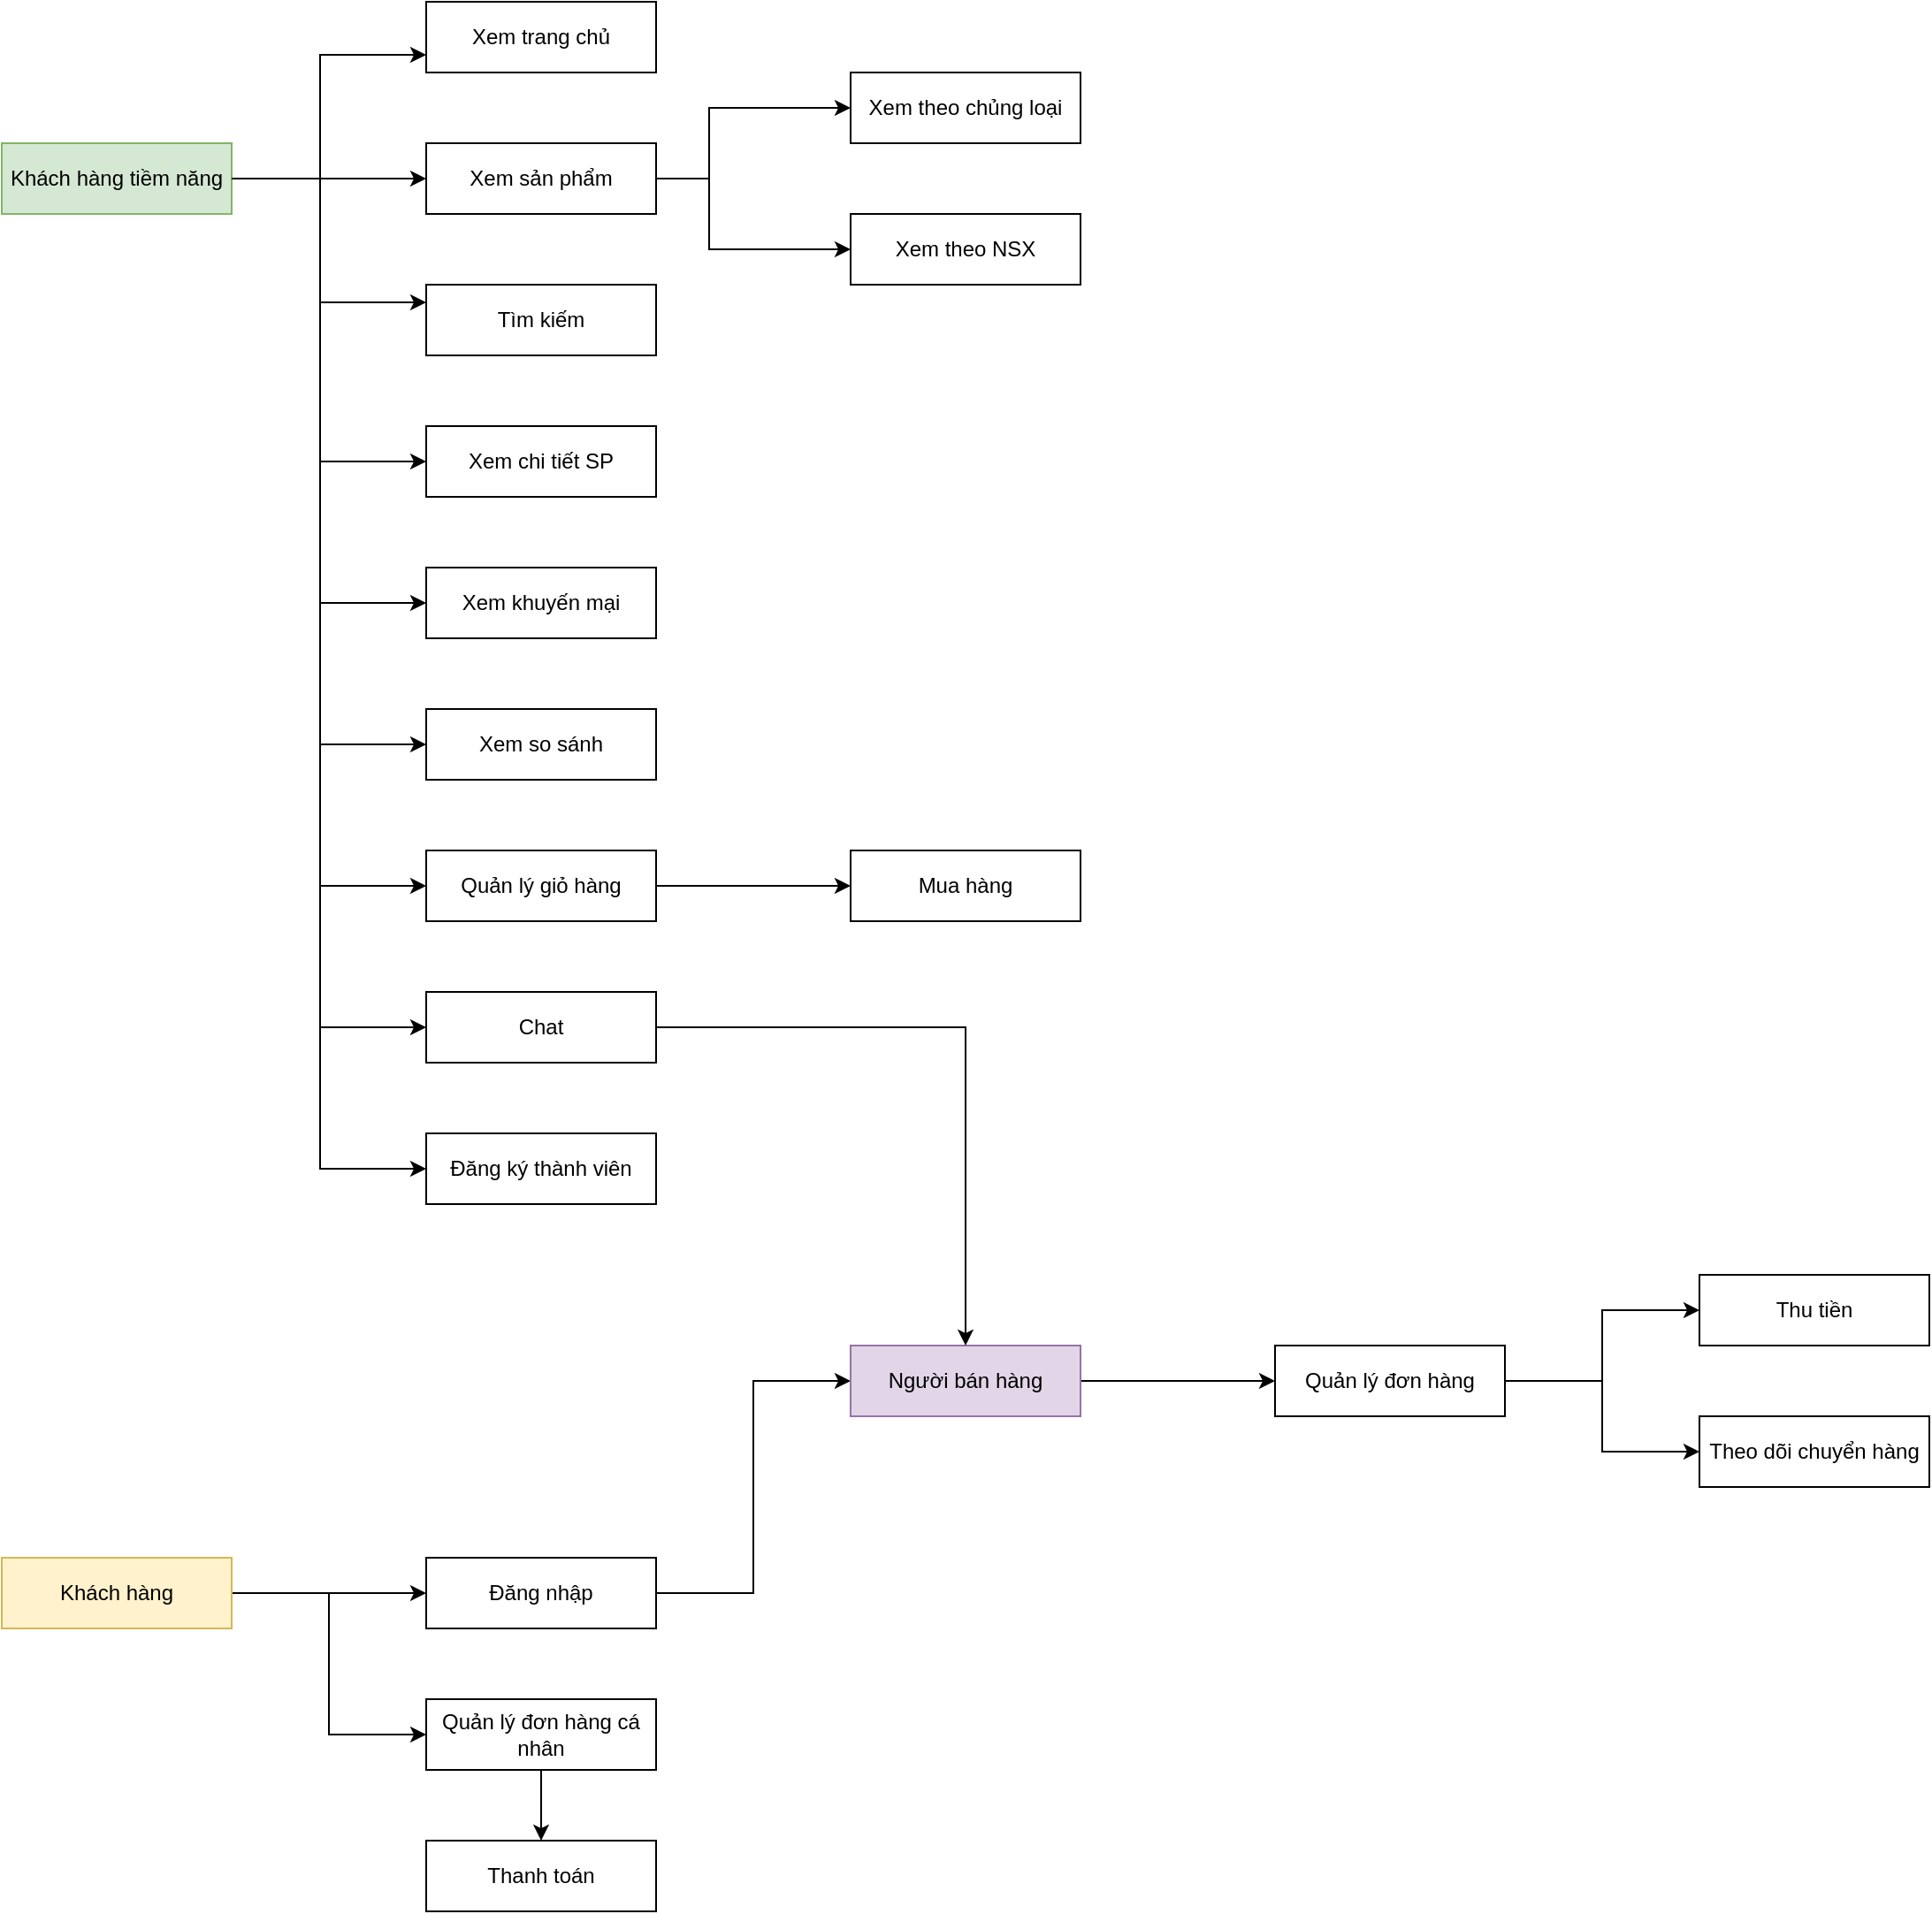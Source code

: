 <mxfile version="21.1.2" type="github">
  <diagram name="Page-1" id="VmHukzARIwJBqGlxwDIw">
    <mxGraphModel dx="1667" dy="1384" grid="1" gridSize="10" guides="1" tooltips="1" connect="1" arrows="1" fold="1" page="1" pageScale="1" pageWidth="850" pageHeight="1100" math="0" shadow="0">
      <root>
        <mxCell id="0" />
        <mxCell id="1" parent="0" />
        <mxCell id="QHW5lt2jArRBWMYPNp4z-32" style="edgeStyle=orthogonalEdgeStyle;rounded=0;orthogonalLoop=1;jettySize=auto;html=1;entryX=0;entryY=0.5;entryDx=0;entryDy=0;" edge="1" parent="1" source="QHW5lt2jArRBWMYPNp4z-27" target="QHW5lt2jArRBWMYPNp4z-29">
          <mxGeometry relative="1" as="geometry" />
        </mxCell>
        <mxCell id="QHW5lt2jArRBWMYPNp4z-35" style="edgeStyle=orthogonalEdgeStyle;rounded=0;orthogonalLoop=1;jettySize=auto;html=1;entryX=0;entryY=0.5;entryDx=0;entryDy=0;" edge="1" parent="1" source="QHW5lt2jArRBWMYPNp4z-27" target="QHW5lt2jArRBWMYPNp4z-34">
          <mxGeometry relative="1" as="geometry">
            <Array as="points">
              <mxPoint x="185" y="900" />
              <mxPoint x="185" y="980" />
            </Array>
          </mxGeometry>
        </mxCell>
        <mxCell id="QHW5lt2jArRBWMYPNp4z-27" value="Khách hàng" style="rounded=0;whiteSpace=wrap;html=1;movable=1;resizable=1;rotatable=1;deletable=1;editable=1;locked=0;connectable=1;fillColor=#fff2cc;strokeColor=#d6b656;" vertex="1" parent="1">
          <mxGeometry y="880" width="130" height="40" as="geometry" />
        </mxCell>
        <mxCell id="QHW5lt2jArRBWMYPNp4z-33" style="edgeStyle=orthogonalEdgeStyle;rounded=0;orthogonalLoop=1;jettySize=auto;html=1;entryX=0;entryY=0.5;entryDx=0;entryDy=0;" edge="1" parent="1" source="QHW5lt2jArRBWMYPNp4z-29" target="QHW5lt2jArRBWMYPNp4z-30">
          <mxGeometry relative="1" as="geometry" />
        </mxCell>
        <mxCell id="QHW5lt2jArRBWMYPNp4z-29" value="Đăng nhập" style="rounded=0;whiteSpace=wrap;html=1;movable=1;resizable=1;rotatable=1;deletable=1;editable=1;locked=0;connectable=1;" vertex="1" parent="1">
          <mxGeometry x="240" y="880" width="130" height="40" as="geometry" />
        </mxCell>
        <mxCell id="QHW5lt2jArRBWMYPNp4z-40" style="edgeStyle=orthogonalEdgeStyle;rounded=0;orthogonalLoop=1;jettySize=auto;html=1;entryX=0;entryY=0.5;entryDx=0;entryDy=0;" edge="1" parent="1" source="QHW5lt2jArRBWMYPNp4z-30" target="QHW5lt2jArRBWMYPNp4z-38">
          <mxGeometry relative="1" as="geometry" />
        </mxCell>
        <mxCell id="QHW5lt2jArRBWMYPNp4z-30" value="Người bán hàng" style="rounded=0;whiteSpace=wrap;html=1;movable=1;resizable=1;rotatable=1;deletable=1;editable=1;locked=0;connectable=1;fillColor=#e1d5e7;strokeColor=#9673a6;" vertex="1" parent="1">
          <mxGeometry x="480" y="760" width="130" height="40" as="geometry" />
        </mxCell>
        <mxCell id="vuSV0FD79FYL1Kji3ITV-2" value="" style="endArrow=classic;html=1;rounded=0;exitX=1;exitY=0.5;exitDx=0;exitDy=0;movable=1;resizable=1;rotatable=1;deletable=1;editable=1;locked=0;connectable=1;" parent="1" source="vuSV0FD79FYL1Kji3ITV-1" edge="1">
          <mxGeometry width="50" height="50" relative="1" as="geometry">
            <mxPoint x="200" y="260" as="sourcePoint" />
            <mxPoint x="240" y="100" as="targetPoint" />
          </mxGeometry>
        </mxCell>
        <mxCell id="vuSV0FD79FYL1Kji3ITV-20" style="edgeStyle=orthogonalEdgeStyle;rounded=0;orthogonalLoop=1;jettySize=auto;html=1;exitX=1;exitY=0.5;exitDx=0;exitDy=0;movable=1;resizable=1;rotatable=1;deletable=1;editable=1;locked=0;connectable=1;" parent="1" source="vuSV0FD79FYL1Kji3ITV-1" edge="1">
          <mxGeometry relative="1" as="geometry">
            <mxPoint x="240" y="30" as="targetPoint" />
            <Array as="points">
              <mxPoint x="180" y="100" />
              <mxPoint x="180" y="30" />
            </Array>
          </mxGeometry>
        </mxCell>
        <mxCell id="vuSV0FD79FYL1Kji3ITV-26" style="edgeStyle=orthogonalEdgeStyle;rounded=0;orthogonalLoop=1;jettySize=auto;html=1;exitX=1;exitY=0.5;exitDx=0;exitDy=0;movable=1;resizable=1;rotatable=1;deletable=1;editable=1;locked=0;connectable=1;" parent="1" source="vuSV0FD79FYL1Kji3ITV-1" edge="1">
          <mxGeometry relative="1" as="geometry">
            <mxPoint x="240" y="170" as="targetPoint" />
            <Array as="points">
              <mxPoint x="180" y="100" />
              <mxPoint x="180" y="170" />
            </Array>
          </mxGeometry>
        </mxCell>
        <mxCell id="vuSV0FD79FYL1Kji3ITV-1" value="Khách hàng tiềm năng" style="rounded=0;whiteSpace=wrap;html=1;movable=1;resizable=1;rotatable=1;deletable=1;editable=1;locked=0;connectable=1;fillColor=#d5e8d4;strokeColor=#82b366;" parent="1" vertex="1">
          <mxGeometry y="80" width="130" height="40" as="geometry" />
        </mxCell>
        <mxCell id="vuSV0FD79FYL1Kji3ITV-3" value="Xem sản phẩm" style="rounded=0;whiteSpace=wrap;html=1;movable=1;resizable=1;rotatable=1;deletable=1;editable=1;locked=0;connectable=1;" parent="1" vertex="1">
          <mxGeometry x="240" y="80" width="130" height="40" as="geometry" />
        </mxCell>
        <mxCell id="vuSV0FD79FYL1Kji3ITV-21" value="Xem trang chủ" style="rounded=0;whiteSpace=wrap;html=1;movable=1;resizable=1;rotatable=1;deletable=1;editable=1;locked=0;connectable=1;" parent="1" vertex="1">
          <mxGeometry x="240" width="130" height="40" as="geometry" />
        </mxCell>
        <mxCell id="vuSV0FD79FYL1Kji3ITV-23" value="Xem theo chủng loại" style="rounded=0;whiteSpace=wrap;html=1;movable=1;resizable=1;rotatable=1;deletable=1;editable=1;locked=0;connectable=1;" parent="1" vertex="1">
          <mxGeometry x="480" y="40" width="130" height="40" as="geometry" />
        </mxCell>
        <mxCell id="vuSV0FD79FYL1Kji3ITV-22" style="edgeStyle=orthogonalEdgeStyle;rounded=0;orthogonalLoop=1;jettySize=auto;html=1;exitX=1;exitY=0.5;exitDx=0;exitDy=0;entryX=0;entryY=0.5;entryDx=0;entryDy=0;movable=1;resizable=1;rotatable=1;deletable=1;editable=1;locked=0;connectable=1;" parent="1" source="vuSV0FD79FYL1Kji3ITV-3" target="vuSV0FD79FYL1Kji3ITV-23" edge="1">
          <mxGeometry relative="1" as="geometry">
            <mxPoint x="500" y="30" as="targetPoint" />
            <Array as="points">
              <mxPoint x="400" y="100" />
              <mxPoint x="400" y="60" />
            </Array>
          </mxGeometry>
        </mxCell>
        <mxCell id="vuSV0FD79FYL1Kji3ITV-25" value="Xem theo NSX" style="rounded=0;whiteSpace=wrap;html=1;movable=1;resizable=1;rotatable=1;deletable=1;editable=1;locked=0;connectable=1;" parent="1" vertex="1">
          <mxGeometry x="480" y="120" width="130" height="40" as="geometry" />
        </mxCell>
        <mxCell id="vuSV0FD79FYL1Kji3ITV-24" style="edgeStyle=orthogonalEdgeStyle;rounded=0;orthogonalLoop=1;jettySize=auto;html=1;exitX=1;exitY=0.5;exitDx=0;exitDy=0;entryX=0;entryY=0.5;entryDx=0;entryDy=0;movable=1;resizable=1;rotatable=1;deletable=1;editable=1;locked=0;connectable=1;" parent="1" source="vuSV0FD79FYL1Kji3ITV-3" target="vuSV0FD79FYL1Kji3ITV-25" edge="1">
          <mxGeometry relative="1" as="geometry">
            <mxPoint x="500" y="100" as="targetPoint" />
            <Array as="points">
              <mxPoint x="400" y="100" />
              <mxPoint x="400" y="140" />
            </Array>
          </mxGeometry>
        </mxCell>
        <mxCell id="vuSV0FD79FYL1Kji3ITV-27" value="Tìm kiếm" style="rounded=0;whiteSpace=wrap;html=1;movable=1;resizable=1;rotatable=1;deletable=1;editable=1;locked=0;connectable=1;" parent="1" vertex="1">
          <mxGeometry x="240" y="160" width="130" height="40" as="geometry" />
        </mxCell>
        <mxCell id="vuSV0FD79FYL1Kji3ITV-29" value="Xem chi tiết SP" style="rounded=0;whiteSpace=wrap;html=1;movable=1;resizable=1;rotatable=1;deletable=1;editable=1;locked=0;connectable=1;" parent="1" vertex="1">
          <mxGeometry x="240" y="240" width="130" height="40" as="geometry" />
        </mxCell>
        <mxCell id="vuSV0FD79FYL1Kji3ITV-28" style="edgeStyle=orthogonalEdgeStyle;rounded=0;orthogonalLoop=1;jettySize=auto;html=1;exitX=1;exitY=0.5;exitDx=0;exitDy=0;entryX=0;entryY=0.5;entryDx=0;entryDy=0;movable=1;resizable=1;rotatable=1;deletable=1;editable=1;locked=0;connectable=1;" parent="1" source="vuSV0FD79FYL1Kji3ITV-1" target="vuSV0FD79FYL1Kji3ITV-29" edge="1">
          <mxGeometry relative="1" as="geometry">
            <mxPoint x="160" y="240" as="targetPoint" />
            <Array as="points">
              <mxPoint x="180" y="100" />
              <mxPoint x="180" y="260" />
            </Array>
          </mxGeometry>
        </mxCell>
        <mxCell id="vuSV0FD79FYL1Kji3ITV-30" value="Xem khuyến mại" style="rounded=0;whiteSpace=wrap;html=1;movable=1;resizable=1;rotatable=1;deletable=1;editable=1;locked=0;connectable=1;" parent="1" vertex="1">
          <mxGeometry x="240" y="320" width="130" height="40" as="geometry" />
        </mxCell>
        <mxCell id="vuSV0FD79FYL1Kji3ITV-31" style="edgeStyle=orthogonalEdgeStyle;rounded=0;orthogonalLoop=1;jettySize=auto;html=1;entryX=0;entryY=0.5;entryDx=0;entryDy=0;movable=1;resizable=1;rotatable=1;deletable=1;editable=1;locked=0;connectable=1;" parent="1" source="vuSV0FD79FYL1Kji3ITV-1" target="vuSV0FD79FYL1Kji3ITV-30" edge="1">
          <mxGeometry relative="1" as="geometry">
            <Array as="points">
              <mxPoint x="180" y="100" />
              <mxPoint x="180" y="340" />
            </Array>
          </mxGeometry>
        </mxCell>
        <mxCell id="vuSV0FD79FYL1Kji3ITV-32" value="Xem so sánh" style="rounded=0;whiteSpace=wrap;html=1;movable=1;resizable=1;rotatable=1;deletable=1;editable=1;locked=0;connectable=1;" parent="1" vertex="1">
          <mxGeometry x="240" y="400" width="130" height="40" as="geometry" />
        </mxCell>
        <mxCell id="vuSV0FD79FYL1Kji3ITV-33" style="edgeStyle=orthogonalEdgeStyle;rounded=0;orthogonalLoop=1;jettySize=auto;html=1;exitX=1;exitY=0.5;exitDx=0;exitDy=0;entryX=0;entryY=0.5;entryDx=0;entryDy=0;movable=1;resizable=1;rotatable=1;deletable=1;editable=1;locked=0;connectable=1;" parent="1" source="vuSV0FD79FYL1Kji3ITV-1" target="vuSV0FD79FYL1Kji3ITV-32" edge="1">
          <mxGeometry relative="1" as="geometry">
            <Array as="points">
              <mxPoint x="180" y="100" />
              <mxPoint x="180" y="420" />
            </Array>
          </mxGeometry>
        </mxCell>
        <mxCell id="vuSV0FD79FYL1Kji3ITV-35" value="Quản lý giỏ hàng" style="rounded=0;whiteSpace=wrap;html=1;movable=1;resizable=1;rotatable=1;deletable=1;editable=1;locked=0;connectable=1;" parent="1" vertex="1">
          <mxGeometry x="240" y="480" width="130" height="40" as="geometry" />
        </mxCell>
        <mxCell id="vuSV0FD79FYL1Kji3ITV-36" style="edgeStyle=orthogonalEdgeStyle;rounded=0;orthogonalLoop=1;jettySize=auto;html=1;entryX=0;entryY=0.5;entryDx=0;entryDy=0;movable=1;resizable=1;rotatable=1;deletable=1;editable=1;locked=0;connectable=1;" parent="1" source="vuSV0FD79FYL1Kji3ITV-1" target="vuSV0FD79FYL1Kji3ITV-35" edge="1">
          <mxGeometry relative="1" as="geometry">
            <Array as="points">
              <mxPoint x="180" y="100" />
              <mxPoint x="180" y="500" />
            </Array>
          </mxGeometry>
        </mxCell>
        <mxCell id="vuSV0FD79FYL1Kji3ITV-37" value="Mua hàng" style="rounded=0;whiteSpace=wrap;html=1;movable=1;resizable=1;rotatable=1;deletable=1;editable=1;locked=0;connectable=1;" parent="1" vertex="1">
          <mxGeometry x="480" y="480" width="130" height="40" as="geometry" />
        </mxCell>
        <mxCell id="vuSV0FD79FYL1Kji3ITV-38" style="edgeStyle=orthogonalEdgeStyle;rounded=0;orthogonalLoop=1;jettySize=auto;html=1;entryX=0;entryY=0.5;entryDx=0;entryDy=0;movable=1;resizable=1;rotatable=1;deletable=1;editable=1;locked=0;connectable=1;" parent="1" source="vuSV0FD79FYL1Kji3ITV-35" target="vuSV0FD79FYL1Kji3ITV-37" edge="1">
          <mxGeometry relative="1" as="geometry" />
        </mxCell>
        <mxCell id="QHW5lt2jArRBWMYPNp4z-31" style="edgeStyle=orthogonalEdgeStyle;rounded=0;orthogonalLoop=1;jettySize=auto;html=1;entryX=0.5;entryY=0;entryDx=0;entryDy=0;" edge="1" parent="1" source="vuSV0FD79FYL1Kji3ITV-39" target="QHW5lt2jArRBWMYPNp4z-30">
          <mxGeometry relative="1" as="geometry" />
        </mxCell>
        <mxCell id="vuSV0FD79FYL1Kji3ITV-39" value="Chat" style="rounded=0;whiteSpace=wrap;html=1;movable=1;resizable=1;rotatable=1;deletable=1;editable=1;locked=0;connectable=1;" parent="1" vertex="1">
          <mxGeometry x="240" y="560" width="130" height="40" as="geometry" />
        </mxCell>
        <mxCell id="vuSV0FD79FYL1Kji3ITV-40" style="edgeStyle=orthogonalEdgeStyle;rounded=0;orthogonalLoop=1;jettySize=auto;html=1;entryX=0;entryY=0.5;entryDx=0;entryDy=0;movable=1;resizable=1;rotatable=1;deletable=1;editable=1;locked=0;connectable=1;" parent="1" source="vuSV0FD79FYL1Kji3ITV-1" target="vuSV0FD79FYL1Kji3ITV-39" edge="1">
          <mxGeometry relative="1" as="geometry">
            <Array as="points">
              <mxPoint x="180" y="100" />
              <mxPoint x="180" y="580" />
            </Array>
          </mxGeometry>
        </mxCell>
        <mxCell id="vuSV0FD79FYL1Kji3ITV-41" value="Đăng ký thành viên" style="rounded=0;whiteSpace=wrap;html=1;movable=1;resizable=1;rotatable=1;deletable=1;editable=1;locked=0;connectable=1;" parent="1" vertex="1">
          <mxGeometry x="240" y="640" width="130" height="40" as="geometry" />
        </mxCell>
        <mxCell id="vuSV0FD79FYL1Kji3ITV-42" style="edgeStyle=orthogonalEdgeStyle;rounded=0;orthogonalLoop=1;jettySize=auto;html=1;entryX=0;entryY=0.5;entryDx=0;entryDy=0;movable=1;resizable=1;rotatable=1;deletable=1;editable=1;locked=0;connectable=1;" parent="1" source="vuSV0FD79FYL1Kji3ITV-1" target="vuSV0FD79FYL1Kji3ITV-41" edge="1">
          <mxGeometry relative="1" as="geometry">
            <Array as="points">
              <mxPoint x="180" y="100" />
              <mxPoint x="180" y="660" />
            </Array>
          </mxGeometry>
        </mxCell>
        <mxCell id="QHW5lt2jArRBWMYPNp4z-37" style="edgeStyle=orthogonalEdgeStyle;rounded=0;orthogonalLoop=1;jettySize=auto;html=1;entryX=0.5;entryY=0;entryDx=0;entryDy=0;" edge="1" parent="1" source="QHW5lt2jArRBWMYPNp4z-34" target="QHW5lt2jArRBWMYPNp4z-36">
          <mxGeometry relative="1" as="geometry" />
        </mxCell>
        <mxCell id="QHW5lt2jArRBWMYPNp4z-34" value="Quản lý đơn hàng cá nhân" style="rounded=0;whiteSpace=wrap;html=1;movable=1;resizable=1;rotatable=1;deletable=1;editable=1;locked=0;connectable=1;" vertex="1" parent="1">
          <mxGeometry x="240" y="960" width="130" height="40" as="geometry" />
        </mxCell>
        <mxCell id="QHW5lt2jArRBWMYPNp4z-36" value="Thanh toán" style="rounded=0;whiteSpace=wrap;html=1;movable=1;resizable=1;rotatable=1;deletable=1;editable=1;locked=0;connectable=1;" vertex="1" parent="1">
          <mxGeometry x="240" y="1040" width="130" height="40" as="geometry" />
        </mxCell>
        <mxCell id="QHW5lt2jArRBWMYPNp4z-43" style="edgeStyle=orthogonalEdgeStyle;rounded=0;orthogonalLoop=1;jettySize=auto;html=1;entryX=0;entryY=0.5;entryDx=0;entryDy=0;" edge="1" parent="1" source="QHW5lt2jArRBWMYPNp4z-38" target="QHW5lt2jArRBWMYPNp4z-41">
          <mxGeometry relative="1" as="geometry" />
        </mxCell>
        <mxCell id="QHW5lt2jArRBWMYPNp4z-44" style="edgeStyle=orthogonalEdgeStyle;rounded=0;orthogonalLoop=1;jettySize=auto;html=1;entryX=0;entryY=0.5;entryDx=0;entryDy=0;" edge="1" parent="1" source="QHW5lt2jArRBWMYPNp4z-38" target="QHW5lt2jArRBWMYPNp4z-42">
          <mxGeometry relative="1" as="geometry" />
        </mxCell>
        <mxCell id="QHW5lt2jArRBWMYPNp4z-38" value="Quản lý đơn hàng" style="rounded=0;whiteSpace=wrap;html=1;movable=1;resizable=1;rotatable=1;deletable=1;editable=1;locked=0;connectable=1;" vertex="1" parent="1">
          <mxGeometry x="720" y="760" width="130" height="40" as="geometry" />
        </mxCell>
        <mxCell id="QHW5lt2jArRBWMYPNp4z-41" value="Thu tiền" style="rounded=0;whiteSpace=wrap;html=1;movable=1;resizable=1;rotatable=1;deletable=1;editable=1;locked=0;connectable=1;" vertex="1" parent="1">
          <mxGeometry x="960" y="720" width="130" height="40" as="geometry" />
        </mxCell>
        <mxCell id="QHW5lt2jArRBWMYPNp4z-42" value="Theo dõi chuyển hàng" style="rounded=0;whiteSpace=wrap;html=1;movable=1;resizable=1;rotatable=1;deletable=1;editable=1;locked=0;connectable=1;" vertex="1" parent="1">
          <mxGeometry x="960" y="800" width="130" height="40" as="geometry" />
        </mxCell>
      </root>
    </mxGraphModel>
  </diagram>
</mxfile>
